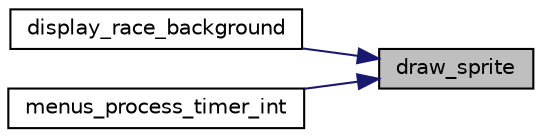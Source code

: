 digraph "draw_sprite"
{
 // INTERACTIVE_SVG=YES
 // LATEX_PDF_SIZE
  edge [fontname="Helvetica",fontsize="10",labelfontname="Helvetica",labelfontsize="10"];
  node [fontname="Helvetica",fontsize="10",shape=record];
  rankdir="RL";
  Node1 [label="draw_sprite",height=0.2,width=0.4,color="black", fillcolor="grey75", style="filled", fontcolor="black",tooltip=" "];
  Node1 -> Node2 [dir="back",color="midnightblue",fontsize="10",style="solid",fontname="Helvetica"];
  Node2 [label="display_race_background",height=0.2,width=0.4,color="black", fillcolor="white", style="filled",URL="$race_8c.html#a9fd9a5c0143c125f4099f9e159853893",tooltip=" "];
  Node1 -> Node3 [dir="back",color="midnightblue",fontsize="10",style="solid",fontname="Helvetica"];
  Node3 [label="menus_process_timer_int",height=0.2,width=0.4,color="black", fillcolor="white", style="filled",URL="$menus_8c.html#a8061898d92082578d1b71108239944c3",tooltip=" "];
}
